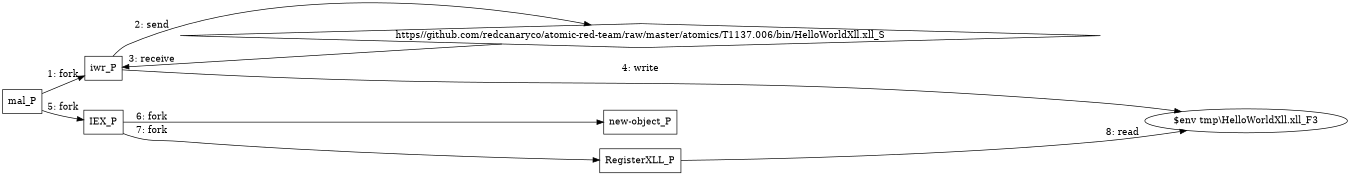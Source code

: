 digraph "T1137.006" {
rankdir="LR"
size="9"
fixedsize="false"
splines="true"
nodesep=0.3
ranksep=0
fontsize=10
overlap="scalexy"
engine= "neato"
	"mal_P" [node_type=Process shape=box]
	"iwr_P" [node_type=Process shape=box]
	"IEX_P" [node_type=Process shape=box]
	"new-object_P" [node_type=Process shape=box]
	"RegisterXLL_P" [node_type=Process shape=box]
	"https//github.com/redcanaryco/atomic-red-team/raw/master/atomics/T1137.006/bin/HelloWorldXll.xll_S" [node_type=Socket shape=diamond]
	"$env tmp\\HelloWorldXll.xll_F3" [node_type=File shape=ellipse]
	"mal_P" -> "iwr_P" [label="1: fork"]
	"iwr_P" -> "https//github.com/redcanaryco/atomic-red-team/raw/master/atomics/T1137.006/bin/HelloWorldXll.xll_S" [label="2: send"]
	"https//github.com/redcanaryco/atomic-red-team/raw/master/atomics/T1137.006/bin/HelloWorldXll.xll_S" -> "iwr_P" [label="3: receive"]
	"iwr_P" -> "$env tmp\\HelloWorldXll.xll_F3" [label="4: write"]
	"mal_P" -> "IEX_P" [label="5: fork"]
	"IEX_P" -> "new-object_P" [label="6: fork"]
	"IEX_P" -> "RegisterXLL_P" [label="7: fork"]
	"RegisterXLL_P" -> "$env tmp\\HelloWorldXll.xll_F3" [label="8: read"]
}
